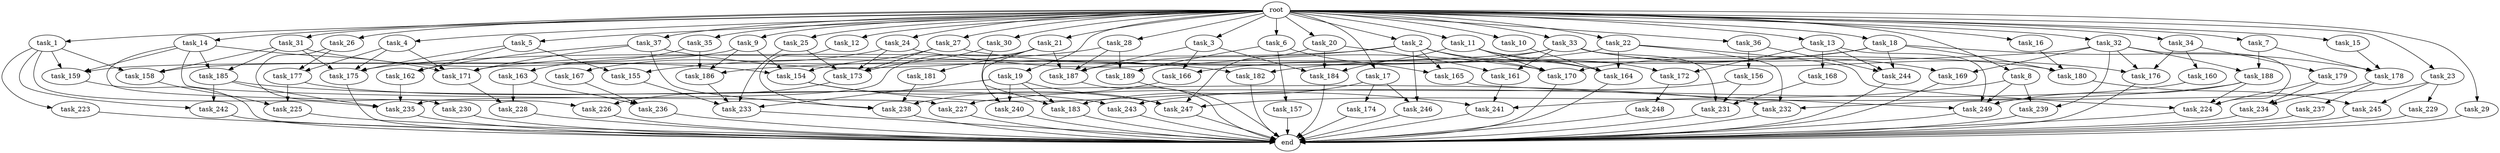 digraph G {
  task_162 [size="3435973836.800000"];
  task_189 [size="687194767.360000"];
  task_240 [size="5841155522.560000"];
  task_15 [size="10.240000"];
  task_229 [size="2147483648.000000"];
  task_161 [size="4466765987.840000"];
  task_9 [size="10.240000"];
  task_163 [size="6957847019.520000"];
  task_183 [size="13829794693.120001"];
  task_4 [size="10.240000"];
  task_179 [size="343597383.680000"];
  task_20 [size="10.240000"];
  task_166 [size="2147483648.000000"];
  task_13 [size="10.240000"];
  task_14 [size="10.240000"];
  task_174 [size="6957847019.520000"];
  task_157 [size="343597383.680000"];
  task_3 [size="10.240000"];
  task_159 [size="15461882265.600000"];
  task_5 [size="10.240000"];
  task_169 [size="3521873182.720000"];
  task_236 [size="8418135900.160000"];
  task_155 [size="3435973836.800000"];
  task_185 [size="8589934592.000000"];
  task_156 [size="5497558138.880000"];
  task_231 [size="11338713661.440001"];
  task_26 [size="10.240000"];
  task_28 [size="10.240000"];
  task_19 [size="10.240000"];
  task_158 [size="12455405158.400000"];
  task_175 [size="13829794693.120001"];
  task_233 [size="13486197309.440001"];
  task_2 [size="10.240000"];
  task_186 [size="9878424780.800001"];
  task_172 [size="15547781611.520000"];
  task_7 [size="10.240000"];
  task_176 [size="3865470566.400000"];
  task_25 [size="10.240000"];
  task_31 [size="10.240000"];
  task_188 [size="5239860101.120000"];
  task_232 [size="9792525434.880001"];
  task_1 [size="10.240000"];
  task_23 [size="10.240000"];
  task_238 [size="18983755448.320000"];
  task_237 [size="6957847019.520000"];
  task_154 [size="6957847019.520000"];
  task_29 [size="10.240000"];
  task_173 [size="18554258718.720001"];
  task_180 [size="6012954214.400001"];
  task_223 [size="8589934592.000000"];
  task_171 [size="16578573762.559999"];
  task_184 [size="12455405158.400000"];
  task_244 [size="14602888806.400000"];
  task_24 [size="10.240000"];
  task_18 [size="10.240000"];
  task_167 [size="8589934592.000000"];
  task_243 [size="4552665333.760000"];
  task_226 [size="12455405158.400000"];
  task_242 [size="10737418240.000000"];
  task_170 [size="27917287424.000000"];
  task_245 [size="6356551598.080000"];
  task_32 [size="10.240000"];
  task_165 [size="8933531975.680000"];
  task_230 [size="2147483648.000000"];
  task_22 [size="10.240000"];
  task_248 [size="8589934592.000000"];
  task_168 [size="6957847019.520000"];
  task_224 [size="12884901888.000000"];
  task_21 [size="10.240000"];
  task_177 [size="4294967296.000000"];
  task_164 [size="28174985461.760002"];
  task_16 [size="10.240000"];
  task_30 [size="10.240000"];
  task_246 [size="15547781611.520000"];
  task_8 [size="10.240000"];
  task_12 [size="10.240000"];
  task_34 [size="10.240000"];
  root [size="0.000000"];
  task_17 [size="10.240000"];
  end [size="0.000000"];
  task_178 [size="12197707120.639999"];
  task_10 [size="10.240000"];
  task_27 [size="10.240000"];
  task_182 [size="2491081031.680000"];
  task_6 [size="10.240000"];
  task_37 [size="10.240000"];
  task_35 [size="10.240000"];
  task_33 [size="10.240000"];
  task_241 [size="10823317585.920000"];
  task_225 [size="7301444403.200000"];
  task_239 [size="5239860101.120000"];
  task_228 [size="11166914969.600000"];
  task_234 [size="10050223472.639999"];
  task_181 [size="343597383.680000"];
  task_247 [size="17695265259.520000"];
  task_187 [size="10050223472.639999"];
  task_11 [size="10.240000"];
  task_227 [size="6871947673.600000"];
  task_249 [size="17695265259.520000"];
  task_36 [size="10.240000"];
  task_235 [size="19670950215.680000"];
  task_160 [size="343597383.680000"];

  task_162 -> task_235 [size="838860800.000000"];
  task_189 -> end [size="1.000000"];
  task_240 -> end [size="1.000000"];
  task_15 -> task_178 [size="679477248.000000"];
  task_229 -> end [size="1.000000"];
  task_161 -> task_241 [size="75497472.000000"];
  task_9 -> task_158 [size="75497472.000000"];
  task_9 -> task_186 [size="75497472.000000"];
  task_9 -> task_154 [size="75497472.000000"];
  task_163 -> task_236 [size="411041792.000000"];
  task_163 -> task_228 [size="411041792.000000"];
  task_183 -> end [size="1.000000"];
  task_4 -> task_177 [size="209715200.000000"];
  task_4 -> task_175 [size="209715200.000000"];
  task_4 -> task_171 [size="209715200.000000"];
  task_179 -> task_224 [size="301989888.000000"];
  task_179 -> task_234 [size="301989888.000000"];
  task_20 -> task_161 [size="301989888.000000"];
  task_20 -> task_247 [size="301989888.000000"];
  task_20 -> task_184 [size="301989888.000000"];
  task_166 -> task_238 [size="301989888.000000"];
  task_13 -> task_168 [size="679477248.000000"];
  task_13 -> task_244 [size="679477248.000000"];
  task_13 -> task_249 [size="679477248.000000"];
  task_13 -> task_172 [size="679477248.000000"];
  task_14 -> task_159 [size="536870912.000000"];
  task_14 -> task_226 [size="536870912.000000"];
  task_14 -> task_227 [size="536870912.000000"];
  task_14 -> task_171 [size="536870912.000000"];
  task_14 -> task_185 [size="536870912.000000"];
  task_174 -> end [size="1.000000"];
  task_157 -> end [size="1.000000"];
  task_3 -> task_184 [size="75497472.000000"];
  task_3 -> task_166 [size="75497472.000000"];
  task_3 -> task_187 [size="75497472.000000"];
  task_159 -> end [size="1.000000"];
  task_5 -> task_155 [size="301989888.000000"];
  task_5 -> task_162 [size="301989888.000000"];
  task_5 -> task_175 [size="301989888.000000"];
  task_169 -> end [size="1.000000"];
  task_236 -> end [size="1.000000"];
  task_155 -> task_233 [size="33554432.000000"];
  task_185 -> task_232 [size="209715200.000000"];
  task_185 -> task_242 [size="209715200.000000"];
  task_185 -> task_235 [size="209715200.000000"];
  task_156 -> task_231 [size="134217728.000000"];
  task_156 -> task_227 [size="134217728.000000"];
  task_231 -> end [size="1.000000"];
  task_26 -> task_177 [size="209715200.000000"];
  task_26 -> task_230 [size="209715200.000000"];
  task_28 -> task_155 [size="33554432.000000"];
  task_28 -> task_189 [size="33554432.000000"];
  task_28 -> task_187 [size="33554432.000000"];
  task_19 -> task_183 [size="536870912.000000"];
  task_19 -> task_233 [size="536870912.000000"];
  task_19 -> task_247 [size="536870912.000000"];
  task_19 -> task_240 [size="536870912.000000"];
  task_158 -> task_225 [size="301989888.000000"];
  task_175 -> end [size="1.000000"];
  task_233 -> end [size="1.000000"];
  task_2 -> task_246 [size="838860800.000000"];
  task_2 -> task_165 [size="838860800.000000"];
  task_2 -> task_164 [size="838860800.000000"];
  task_2 -> task_171 [size="838860800.000000"];
  task_2 -> task_170 [size="838860800.000000"];
  task_2 -> task_187 [size="838860800.000000"];
  task_186 -> task_233 [size="209715200.000000"];
  task_172 -> task_248 [size="838860800.000000"];
  task_7 -> task_178 [size="301989888.000000"];
  task_7 -> task_188 [size="301989888.000000"];
  task_176 -> end [size="1.000000"];
  task_25 -> task_233 [size="536870912.000000"];
  task_25 -> task_173 [size="536870912.000000"];
  task_31 -> task_158 [size="301989888.000000"];
  task_31 -> task_154 [size="301989888.000000"];
  task_31 -> task_175 [size="301989888.000000"];
  task_31 -> task_185 [size="301989888.000000"];
  task_188 -> task_249 [size="209715200.000000"];
  task_188 -> task_224 [size="209715200.000000"];
  task_188 -> task_247 [size="209715200.000000"];
  task_232 -> end [size="1.000000"];
  task_1 -> task_158 [size="838860800.000000"];
  task_1 -> task_223 [size="838860800.000000"];
  task_1 -> task_159 [size="838860800.000000"];
  task_1 -> task_242 [size="838860800.000000"];
  task_1 -> task_235 [size="838860800.000000"];
  task_23 -> task_232 [size="209715200.000000"];
  task_23 -> task_229 [size="209715200.000000"];
  task_23 -> task_245 [size="209715200.000000"];
  task_238 -> end [size="1.000000"];
  task_237 -> end [size="1.000000"];
  task_154 -> task_241 [size="679477248.000000"];
  task_154 -> task_247 [size="679477248.000000"];
  task_29 -> end [size="1.000000"];
  task_173 -> task_226 [size="679477248.000000"];
  task_180 -> task_245 [size="411041792.000000"];
  task_223 -> end [size="1.000000"];
  task_171 -> task_228 [size="679477248.000000"];
  task_184 -> end [size="1.000000"];
  task_244 -> end [size="1.000000"];
  task_24 -> task_167 [size="838860800.000000"];
  task_24 -> task_170 [size="838860800.000000"];
  task_24 -> task_173 [size="838860800.000000"];
  task_18 -> task_178 [size="209715200.000000"];
  task_18 -> task_180 [size="209715200.000000"];
  task_18 -> task_244 [size="209715200.000000"];
  task_18 -> task_182 [size="209715200.000000"];
  task_18 -> task_170 [size="209715200.000000"];
  task_167 -> task_236 [size="411041792.000000"];
  task_243 -> end [size="1.000000"];
  task_226 -> end [size="1.000000"];
  task_242 -> end [size="1.000000"];
  task_170 -> end [size="1.000000"];
  task_245 -> end [size="1.000000"];
  task_32 -> task_188 [size="209715200.000000"];
  task_32 -> task_169 [size="209715200.000000"];
  task_32 -> task_224 [size="209715200.000000"];
  task_32 -> task_186 [size="209715200.000000"];
  task_32 -> task_176 [size="209715200.000000"];
  task_32 -> task_239 [size="209715200.000000"];
  task_165 -> task_249 [size="536870912.000000"];
  task_230 -> end [size="1.000000"];
  task_22 -> task_175 [size="536870912.000000"];
  task_22 -> task_232 [size="536870912.000000"];
  task_22 -> task_164 [size="536870912.000000"];
  task_22 -> task_224 [size="536870912.000000"];
  task_248 -> end [size="1.000000"];
  task_168 -> task_231 [size="838860800.000000"];
  task_224 -> end [size="1.000000"];
  task_21 -> task_181 [size="33554432.000000"];
  task_21 -> task_235 [size="33554432.000000"];
  task_21 -> task_187 [size="33554432.000000"];
  task_21 -> task_240 [size="33554432.000000"];
  task_177 -> task_225 [size="411041792.000000"];
  task_177 -> task_243 [size="411041792.000000"];
  task_164 -> end [size="1.000000"];
  task_16 -> task_180 [size="75497472.000000"];
  task_30 -> task_183 [size="134217728.000000"];
  task_30 -> task_173 [size="134217728.000000"];
  task_246 -> end [size="1.000000"];
  task_8 -> task_239 [size="301989888.000000"];
  task_8 -> task_249 [size="301989888.000000"];
  task_8 -> task_241 [size="301989888.000000"];
  task_12 -> task_238 [size="679477248.000000"];
  task_34 -> task_176 [size="33554432.000000"];
  task_34 -> task_160 [size="33554432.000000"];
  task_34 -> task_179 [size="33554432.000000"];
  root -> task_26 [size="1.000000"];
  root -> task_8 [size="1.000000"];
  root -> task_34 [size="1.000000"];
  root -> task_28 [size="1.000000"];
  root -> task_15 [size="1.000000"];
  root -> task_29 [size="1.000000"];
  root -> task_17 [size="1.000000"];
  root -> task_9 [size="1.000000"];
  root -> task_6 [size="1.000000"];
  root -> task_2 [size="1.000000"];
  root -> task_10 [size="1.000000"];
  root -> task_27 [size="1.000000"];
  root -> task_7 [size="1.000000"];
  root -> task_4 [size="1.000000"];
  root -> task_24 [size="1.000000"];
  root -> task_25 [size="1.000000"];
  root -> task_18 [size="1.000000"];
  root -> task_20 [size="1.000000"];
  root -> task_35 [size="1.000000"];
  root -> task_13 [size="1.000000"];
  root -> task_31 [size="1.000000"];
  root -> task_14 [size="1.000000"];
  root -> task_1 [size="1.000000"];
  root -> task_23 [size="1.000000"];
  root -> task_11 [size="1.000000"];
  root -> task_3 [size="1.000000"];
  root -> task_37 [size="1.000000"];
  root -> task_32 [size="1.000000"];
  root -> task_5 [size="1.000000"];
  root -> task_12 [size="1.000000"];
  root -> task_22 [size="1.000000"];
  root -> task_19 [size="1.000000"];
  root -> task_33 [size="1.000000"];
  root -> task_36 [size="1.000000"];
  root -> task_21 [size="1.000000"];
  root -> task_16 [size="1.000000"];
  root -> task_30 [size="1.000000"];
  task_17 -> task_246 [size="679477248.000000"];
  task_17 -> task_183 [size="679477248.000000"];
  task_17 -> task_174 [size="679477248.000000"];
  task_178 -> task_237 [size="679477248.000000"];
  task_178 -> task_234 [size="679477248.000000"];
  task_10 -> task_164 [size="536870912.000000"];
  task_27 -> task_180 [size="301989888.000000"];
  task_27 -> task_154 [size="301989888.000000"];
  task_27 -> task_173 [size="301989888.000000"];
  task_182 -> end [size="1.000000"];
  task_6 -> task_157 [size="33554432.000000"];
  task_6 -> task_165 [size="33554432.000000"];
  task_6 -> task_189 [size="33554432.000000"];
  task_37 -> task_162 [size="33554432.000000"];
  task_37 -> task_182 [size="33554432.000000"];
  task_37 -> task_171 [size="33554432.000000"];
  task_37 -> task_238 [size="33554432.000000"];
  task_35 -> task_186 [size="679477248.000000"];
  task_35 -> task_163 [size="679477248.000000"];
  task_33 -> task_231 [size="134217728.000000"];
  task_33 -> task_169 [size="134217728.000000"];
  task_33 -> task_176 [size="134217728.000000"];
  task_33 -> task_159 [size="134217728.000000"];
  task_33 -> task_161 [size="134217728.000000"];
  task_33 -> task_166 [size="134217728.000000"];
  task_241 -> end [size="1.000000"];
  task_225 -> end [size="1.000000"];
  task_239 -> end [size="1.000000"];
  task_228 -> end [size="1.000000"];
  task_234 -> end [size="1.000000"];
  task_181 -> task_238 [size="838860800.000000"];
  task_247 -> end [size="1.000000"];
  task_187 -> end [size="1.000000"];
  task_11 -> task_164 [size="838860800.000000"];
  task_11 -> task_172 [size="838860800.000000"];
  task_11 -> task_170 [size="838860800.000000"];
  task_11 -> task_184 [size="838860800.000000"];
  task_227 -> end [size="1.000000"];
  task_249 -> end [size="1.000000"];
  task_36 -> task_244 [size="536870912.000000"];
  task_36 -> task_156 [size="536870912.000000"];
  task_235 -> end [size="1.000000"];
  task_160 -> task_243 [size="33554432.000000"];
}

